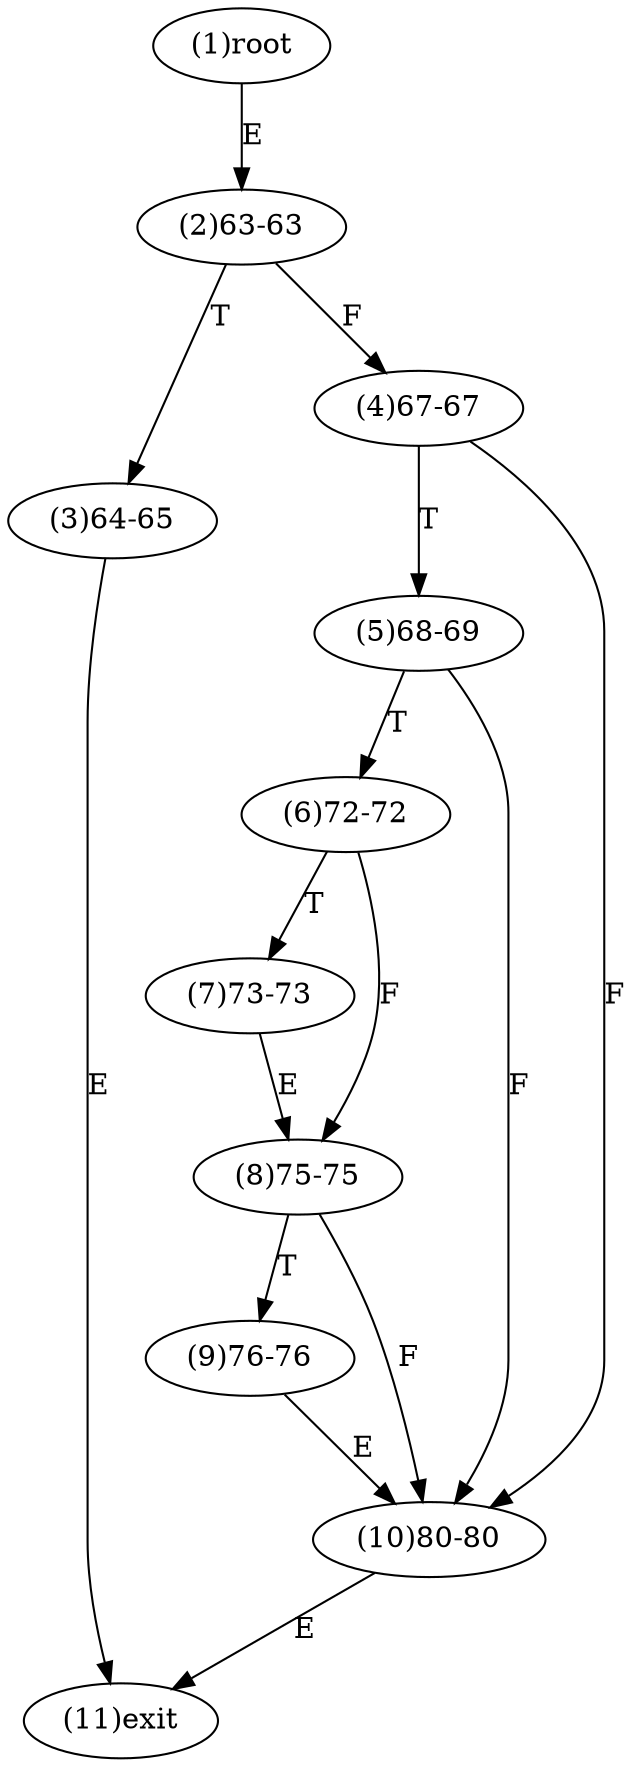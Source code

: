 digraph "" { 
1[ label="(1)root"];
2[ label="(2)63-63"];
3[ label="(3)64-65"];
4[ label="(4)67-67"];
5[ label="(5)68-69"];
6[ label="(6)72-72"];
7[ label="(7)73-73"];
8[ label="(8)75-75"];
9[ label="(9)76-76"];
10[ label="(10)80-80"];
11[ label="(11)exit"];
1->2[ label="E"];
2->4[ label="F"];
2->3[ label="T"];
3->11[ label="E"];
4->10[ label="F"];
4->5[ label="T"];
5->10[ label="F"];
5->6[ label="T"];
6->8[ label="F"];
6->7[ label="T"];
7->8[ label="E"];
8->10[ label="F"];
8->9[ label="T"];
9->10[ label="E"];
10->11[ label="E"];
}